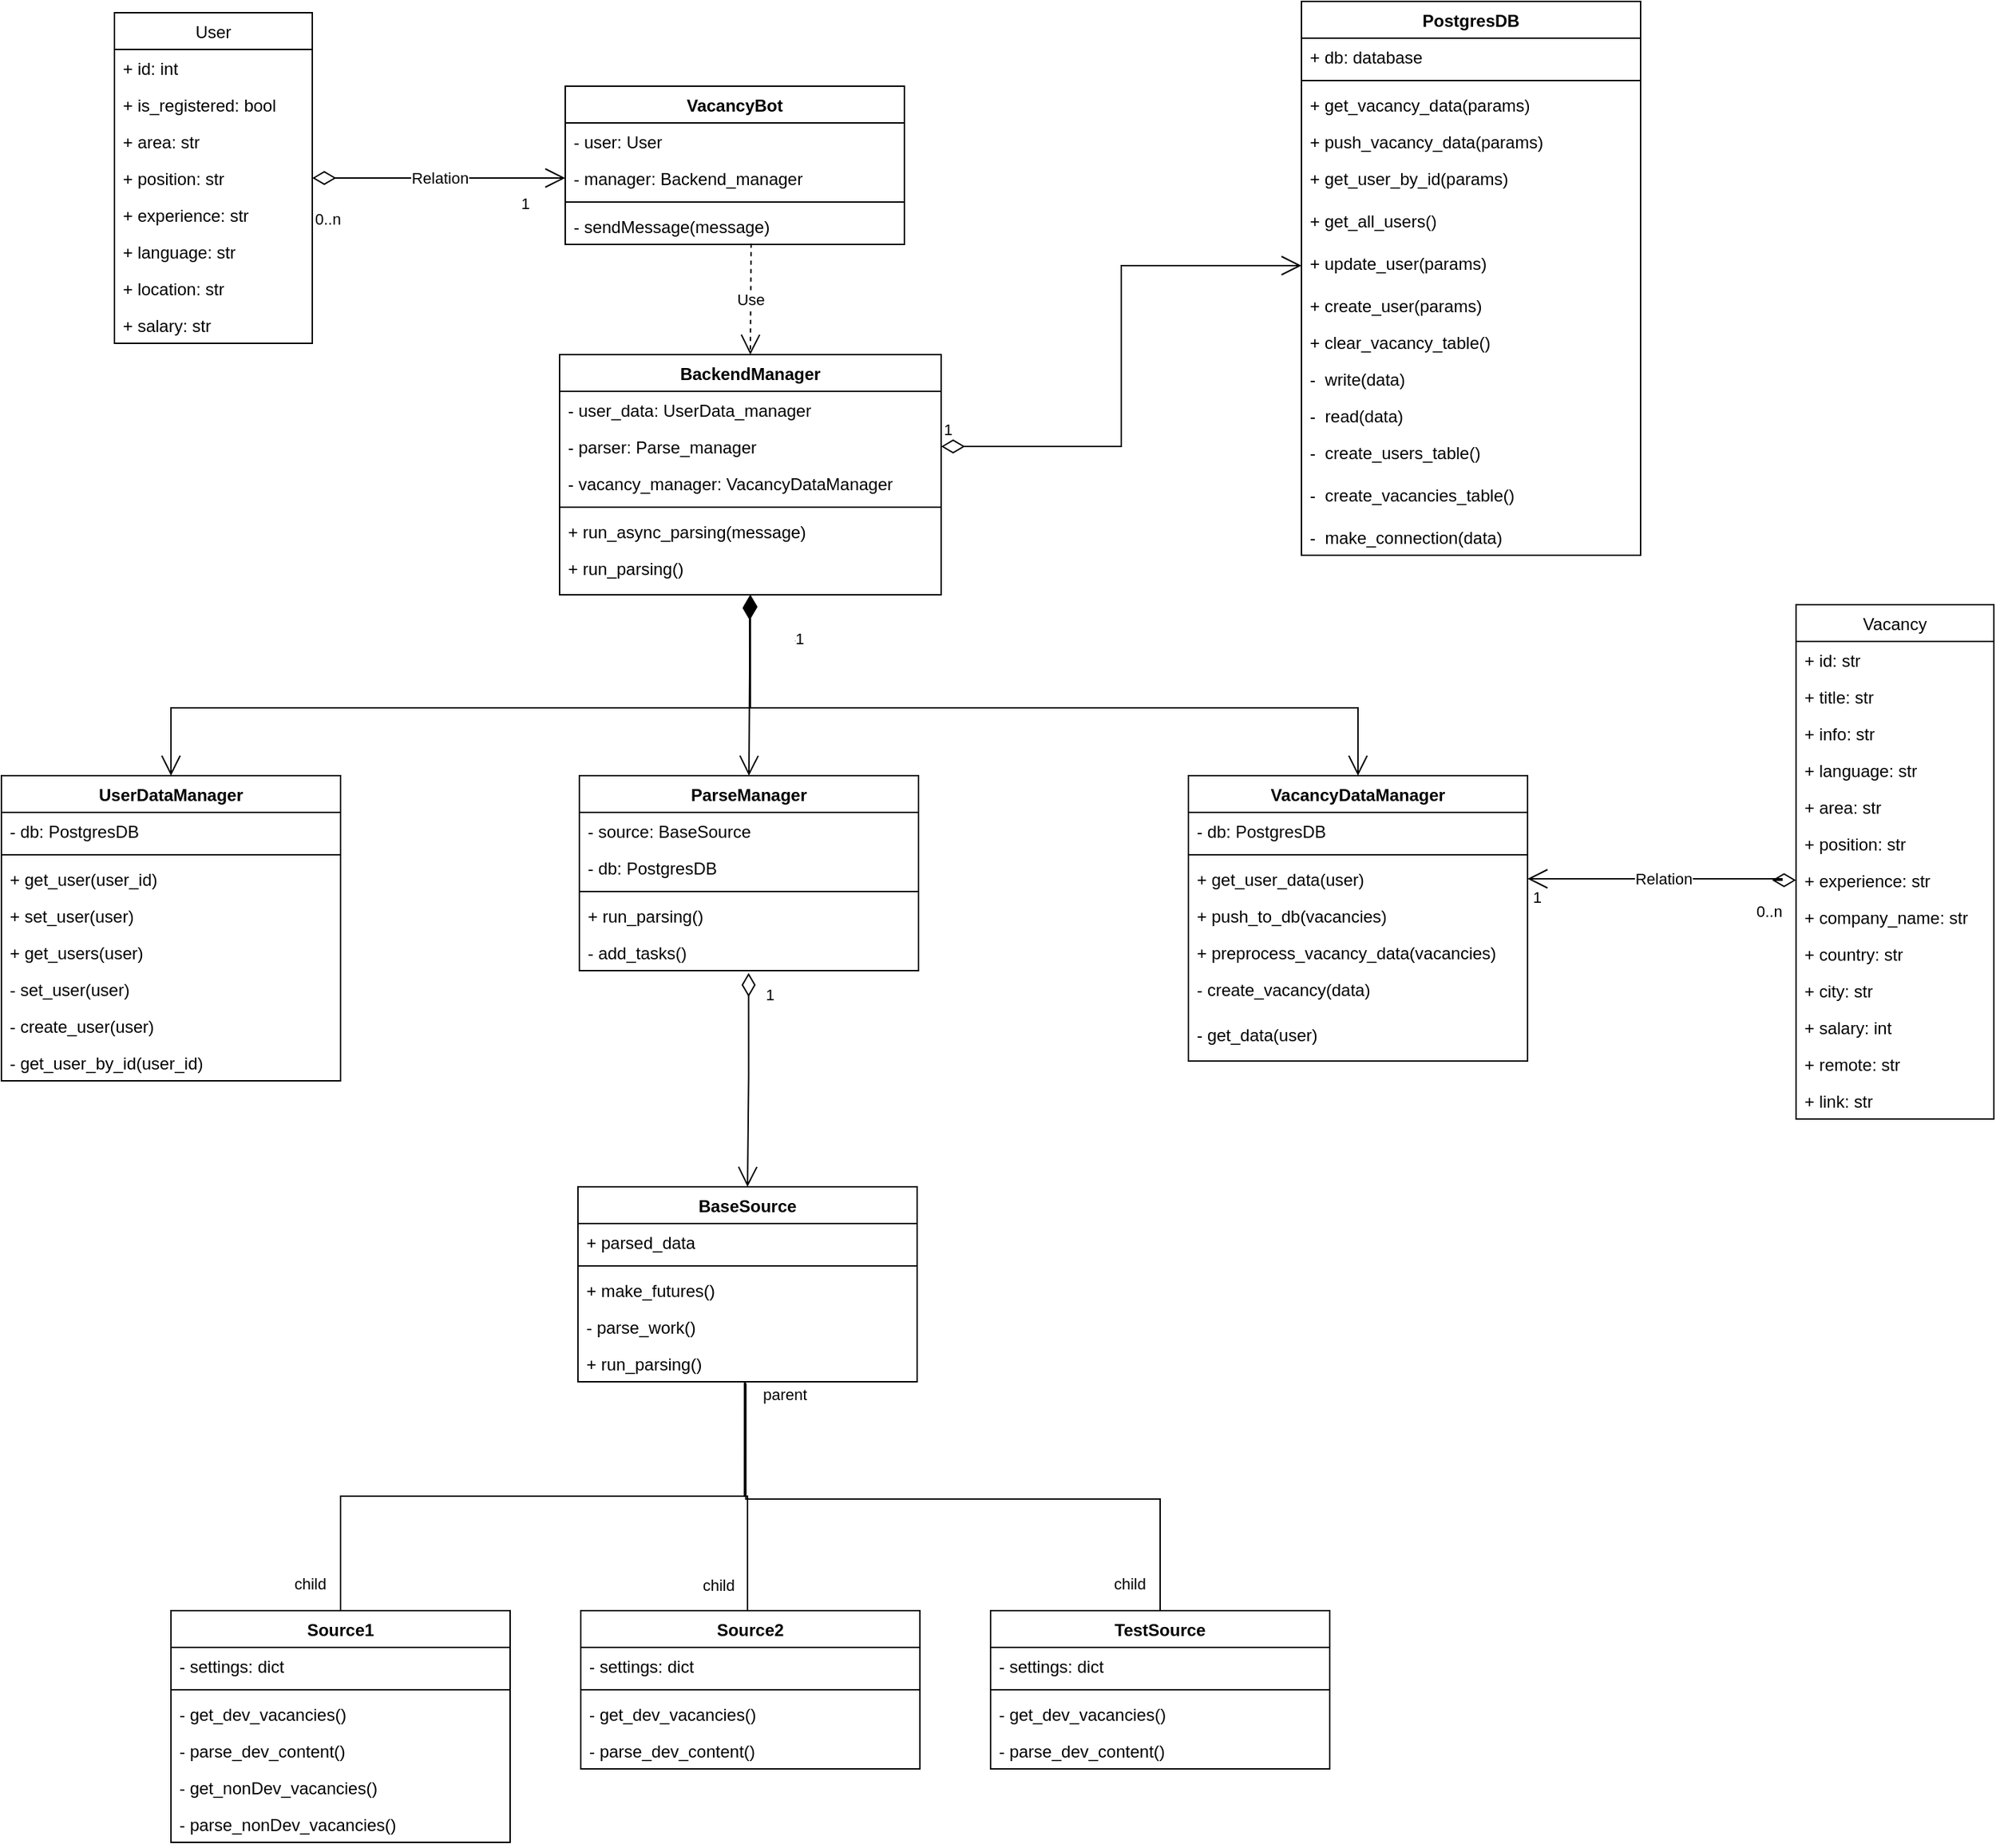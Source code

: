 <mxfile version="20.2.3" type="device"><diagram id="bPilOv5FMMAtIvEvv-Nz" name="Page-1"><mxGraphModel dx="2808" dy="3620" grid="1" gridSize="10" guides="1" tooltips="1" connect="1" arrows="1" fold="1" page="0" pageScale="1" pageWidth="850" pageHeight="1100" math="0" shadow="0"><root><mxCell id="0"/><mxCell id="1" parent="0"/><mxCell id="SyYwVAlzLbMXU-emxfK7-1" value="Vacancy" style="swimlane;fontStyle=0;childLayout=stackLayout;horizontal=1;startSize=26;fillColor=none;horizontalStack=0;resizeParent=1;resizeParentMax=0;resizeLast=0;collapsible=1;marginBottom=0;" parent="1" vertex="1"><mxGeometry x="1620" y="507" width="140" height="364" as="geometry"/></mxCell><mxCell id="kXPnuOVk_TKoSCMmnylh-29" value="+ id: str" style="text;strokeColor=none;fillColor=none;align=left;verticalAlign=top;spacingLeft=4;spacingRight=4;overflow=hidden;rotatable=0;points=[[0,0.5],[1,0.5]];portConstraint=eastwest;" vertex="1" parent="SyYwVAlzLbMXU-emxfK7-1"><mxGeometry y="26" width="140" height="26" as="geometry"/></mxCell><mxCell id="SyYwVAlzLbMXU-emxfK7-2" value="+ title: str" style="text;strokeColor=none;fillColor=none;align=left;verticalAlign=top;spacingLeft=4;spacingRight=4;overflow=hidden;rotatable=0;points=[[0,0.5],[1,0.5]];portConstraint=eastwest;" parent="SyYwVAlzLbMXU-emxfK7-1" vertex="1"><mxGeometry y="52" width="140" height="26" as="geometry"/></mxCell><mxCell id="SyYwVAlzLbMXU-emxfK7-4" value="+ info: str" style="text;strokeColor=none;fillColor=none;align=left;verticalAlign=top;spacingLeft=4;spacingRight=4;overflow=hidden;rotatable=0;points=[[0,0.5],[1,0.5]];portConstraint=eastwest;" parent="SyYwVAlzLbMXU-emxfK7-1" vertex="1"><mxGeometry y="78" width="140" height="26" as="geometry"/></mxCell><mxCell id="kXPnuOVk_TKoSCMmnylh-27" value="+ language: str" style="text;strokeColor=none;fillColor=none;align=left;verticalAlign=top;spacingLeft=4;spacingRight=4;overflow=hidden;rotatable=0;points=[[0,0.5],[1,0.5]];portConstraint=eastwest;" vertex="1" parent="SyYwVAlzLbMXU-emxfK7-1"><mxGeometry y="104" width="140" height="26" as="geometry"/></mxCell><mxCell id="kXPnuOVk_TKoSCMmnylh-28" value="+ area: str" style="text;strokeColor=none;fillColor=none;align=left;verticalAlign=top;spacingLeft=4;spacingRight=4;overflow=hidden;rotatable=0;points=[[0,0.5],[1,0.5]];portConstraint=eastwest;" vertex="1" parent="SyYwVAlzLbMXU-emxfK7-1"><mxGeometry y="130" width="140" height="26" as="geometry"/></mxCell><mxCell id="kXPnuOVk_TKoSCMmnylh-26" value="+ position: str" style="text;strokeColor=none;fillColor=none;align=left;verticalAlign=top;spacingLeft=4;spacingRight=4;overflow=hidden;rotatable=0;points=[[0,0.5],[1,0.5]];portConstraint=eastwest;" vertex="1" parent="SyYwVAlzLbMXU-emxfK7-1"><mxGeometry y="156" width="140" height="26" as="geometry"/></mxCell><mxCell id="kXPnuOVk_TKoSCMmnylh-25" value="+ experience: str" style="text;strokeColor=none;fillColor=none;align=left;verticalAlign=top;spacingLeft=4;spacingRight=4;overflow=hidden;rotatable=0;points=[[0,0.5],[1,0.5]];portConstraint=eastwest;" vertex="1" parent="SyYwVAlzLbMXU-emxfK7-1"><mxGeometry y="182" width="140" height="26" as="geometry"/></mxCell><mxCell id="kXPnuOVk_TKoSCMmnylh-32" value="+ company_name: str" style="text;strokeColor=none;fillColor=none;align=left;verticalAlign=top;spacingLeft=4;spacingRight=4;overflow=hidden;rotatable=0;points=[[0,0.5],[1,0.5]];portConstraint=eastwest;" vertex="1" parent="SyYwVAlzLbMXU-emxfK7-1"><mxGeometry y="208" width="140" height="26" as="geometry"/></mxCell><mxCell id="kXPnuOVk_TKoSCMmnylh-31" value="+ country: str" style="text;strokeColor=none;fillColor=none;align=left;verticalAlign=top;spacingLeft=4;spacingRight=4;overflow=hidden;rotatable=0;points=[[0,0.5],[1,0.5]];portConstraint=eastwest;" vertex="1" parent="SyYwVAlzLbMXU-emxfK7-1"><mxGeometry y="234" width="140" height="26" as="geometry"/></mxCell><mxCell id="kXPnuOVk_TKoSCMmnylh-30" value="+ city: str" style="text;strokeColor=none;fillColor=none;align=left;verticalAlign=top;spacingLeft=4;spacingRight=4;overflow=hidden;rotatable=0;points=[[0,0.5],[1,0.5]];portConstraint=eastwest;" vertex="1" parent="SyYwVAlzLbMXU-emxfK7-1"><mxGeometry y="260" width="140" height="26" as="geometry"/></mxCell><mxCell id="SyYwVAlzLbMXU-emxfK7-3" value="+ salary: int" style="text;strokeColor=none;fillColor=none;align=left;verticalAlign=top;spacingLeft=4;spacingRight=4;overflow=hidden;rotatable=0;points=[[0,0.5],[1,0.5]];portConstraint=eastwest;" parent="SyYwVAlzLbMXU-emxfK7-1" vertex="1"><mxGeometry y="286" width="140" height="26" as="geometry"/></mxCell><mxCell id="SyYwVAlzLbMXU-emxfK7-5" value="+ remote: str" style="text;strokeColor=none;fillColor=none;align=left;verticalAlign=top;spacingLeft=4;spacingRight=4;overflow=hidden;rotatable=0;points=[[0,0.5],[1,0.5]];portConstraint=eastwest;" parent="SyYwVAlzLbMXU-emxfK7-1" vertex="1"><mxGeometry y="312" width="140" height="26" as="geometry"/></mxCell><mxCell id="SyYwVAlzLbMXU-emxfK7-6" value="+ link: str" style="text;strokeColor=none;fillColor=none;align=left;verticalAlign=top;spacingLeft=4;spacingRight=4;overflow=hidden;rotatable=0;points=[[0,0.5],[1,0.5]];portConstraint=eastwest;" parent="SyYwVAlzLbMXU-emxfK7-1" vertex="1"><mxGeometry y="338" width="140" height="26" as="geometry"/></mxCell><mxCell id="SyYwVAlzLbMXU-emxfK7-7" value="User" style="swimlane;fontStyle=0;childLayout=stackLayout;horizontal=1;startSize=26;fillColor=none;horizontalStack=0;resizeParent=1;resizeParentMax=0;resizeLast=0;collapsible=1;marginBottom=0;" parent="1" vertex="1"><mxGeometry x="430" y="88" width="140" height="234" as="geometry"/></mxCell><mxCell id="SyYwVAlzLbMXU-emxfK7-8" value="+ id: int" style="text;strokeColor=none;fillColor=none;align=left;verticalAlign=top;spacingLeft=4;spacingRight=4;overflow=hidden;rotatable=0;points=[[0,0.5],[1,0.5]];portConstraint=eastwest;" parent="SyYwVAlzLbMXU-emxfK7-7" vertex="1"><mxGeometry y="26" width="140" height="26" as="geometry"/></mxCell><mxCell id="kXPnuOVk_TKoSCMmnylh-8" value="+ is_registered: bool" style="text;strokeColor=none;fillColor=none;align=left;verticalAlign=top;spacingLeft=4;spacingRight=4;overflow=hidden;rotatable=0;points=[[0,0.5],[1,0.5]];portConstraint=eastwest;" vertex="1" parent="SyYwVAlzLbMXU-emxfK7-7"><mxGeometry y="52" width="140" height="26" as="geometry"/></mxCell><mxCell id="SyYwVAlzLbMXU-emxfK7-12" value="+ area: str" style="text;strokeColor=none;fillColor=none;align=left;verticalAlign=top;spacingLeft=4;spacingRight=4;overflow=hidden;rotatable=0;points=[[0,0.5],[1,0.5]];portConstraint=eastwest;" parent="SyYwVAlzLbMXU-emxfK7-7" vertex="1"><mxGeometry y="78" width="140" height="26" as="geometry"/></mxCell><mxCell id="SyYwVAlzLbMXU-emxfK7-9" value="+ position: str" style="text;strokeColor=none;fillColor=none;align=left;verticalAlign=top;spacingLeft=4;spacingRight=4;overflow=hidden;rotatable=0;points=[[0,0.5],[1,0.5]];portConstraint=eastwest;" parent="SyYwVAlzLbMXU-emxfK7-7" vertex="1"><mxGeometry y="104" width="140" height="26" as="geometry"/></mxCell><mxCell id="SyYwVAlzLbMXU-emxfK7-10" value="+ experience: str" style="text;strokeColor=none;fillColor=none;align=left;verticalAlign=top;spacingLeft=4;spacingRight=4;overflow=hidden;rotatable=0;points=[[0,0.5],[1,0.5]];portConstraint=eastwest;" parent="SyYwVAlzLbMXU-emxfK7-7" vertex="1"><mxGeometry y="130" width="140" height="26" as="geometry"/></mxCell><mxCell id="kXPnuOVk_TKoSCMmnylh-10" value="+ language: str" style="text;strokeColor=none;fillColor=none;align=left;verticalAlign=top;spacingLeft=4;spacingRight=4;overflow=hidden;rotatable=0;points=[[0,0.5],[1,0.5]];portConstraint=eastwest;" vertex="1" parent="SyYwVAlzLbMXU-emxfK7-7"><mxGeometry y="156" width="140" height="26" as="geometry"/></mxCell><mxCell id="kXPnuOVk_TKoSCMmnylh-9" value="+ location: str" style="text;strokeColor=none;fillColor=none;align=left;verticalAlign=top;spacingLeft=4;spacingRight=4;overflow=hidden;rotatable=0;points=[[0,0.5],[1,0.5]];portConstraint=eastwest;" vertex="1" parent="SyYwVAlzLbMXU-emxfK7-7"><mxGeometry y="182" width="140" height="26" as="geometry"/></mxCell><mxCell id="SyYwVAlzLbMXU-emxfK7-11" value="+ salary: str" style="text;strokeColor=none;fillColor=none;align=left;verticalAlign=top;spacingLeft=4;spacingRight=4;overflow=hidden;rotatable=0;points=[[0,0.5],[1,0.5]];portConstraint=eastwest;" parent="SyYwVAlzLbMXU-emxfK7-7" vertex="1"><mxGeometry y="208" width="140" height="26" as="geometry"/></mxCell><mxCell id="SyYwVAlzLbMXU-emxfK7-14" value="VacancyBot" style="swimlane;fontStyle=1;align=center;verticalAlign=top;childLayout=stackLayout;horizontal=1;startSize=26;horizontalStack=0;resizeParent=1;resizeParentMax=0;resizeLast=0;collapsible=1;marginBottom=0;" parent="1" vertex="1"><mxGeometry x="749" y="140" width="240" height="112" as="geometry"/></mxCell><mxCell id="SyYwVAlzLbMXU-emxfK7-15" value="- user: User" style="text;strokeColor=none;fillColor=none;align=left;verticalAlign=top;spacingLeft=4;spacingRight=4;overflow=hidden;rotatable=0;points=[[0,0.5],[1,0.5]];portConstraint=eastwest;" parent="SyYwVAlzLbMXU-emxfK7-14" vertex="1"><mxGeometry y="26" width="240" height="26" as="geometry"/></mxCell><mxCell id="u1WX5PTqf68Dm8TgfRsY-1" value="- manager: Backend_manager" style="text;strokeColor=none;fillColor=none;align=left;verticalAlign=top;spacingLeft=4;spacingRight=4;overflow=hidden;rotatable=0;points=[[0,0.5],[1,0.5]];portConstraint=eastwest;" parent="SyYwVAlzLbMXU-emxfK7-14" vertex="1"><mxGeometry y="52" width="240" height="26" as="geometry"/></mxCell><mxCell id="SyYwVAlzLbMXU-emxfK7-16" value="" style="line;strokeWidth=1;fillColor=none;align=left;verticalAlign=middle;spacingTop=-1;spacingLeft=3;spacingRight=3;rotatable=0;labelPosition=right;points=[];portConstraint=eastwest;" parent="SyYwVAlzLbMXU-emxfK7-14" vertex="1"><mxGeometry y="78" width="240" height="8" as="geometry"/></mxCell><mxCell id="SyYwVAlzLbMXU-emxfK7-17" value="- sendMessage(message)" style="text;strokeColor=none;fillColor=none;align=left;verticalAlign=top;spacingLeft=4;spacingRight=4;overflow=hidden;rotatable=0;points=[[0,0.5],[1,0.5]];portConstraint=eastwest;" parent="SyYwVAlzLbMXU-emxfK7-14" vertex="1"><mxGeometry y="86" width="240" height="26" as="geometry"/></mxCell><mxCell id="SyYwVAlzLbMXU-emxfK7-18" value="BackendManager" style="swimlane;fontStyle=1;align=center;verticalAlign=top;childLayout=stackLayout;horizontal=1;startSize=26;horizontalStack=0;resizeParent=1;resizeParentMax=0;resizeLast=0;collapsible=1;marginBottom=0;" parent="1" vertex="1"><mxGeometry x="745" y="330" width="270" height="170" as="geometry"/></mxCell><mxCell id="SyYwVAlzLbMXU-emxfK7-26" value="- user_data: UserData_manager&#10;" style="text;strokeColor=none;fillColor=none;align=left;verticalAlign=top;spacingLeft=4;spacingRight=4;overflow=hidden;rotatable=0;points=[[0,0.5],[1,0.5]];portConstraint=eastwest;" parent="SyYwVAlzLbMXU-emxfK7-18" vertex="1"><mxGeometry y="26" width="270" height="26" as="geometry"/></mxCell><mxCell id="SyYwVAlzLbMXU-emxfK7-28" value="- parser: Parse_manager&#10;" style="text;strokeColor=none;fillColor=none;align=left;verticalAlign=top;spacingLeft=4;spacingRight=4;overflow=hidden;rotatable=0;points=[[0,0.5],[1,0.5]];portConstraint=eastwest;" parent="SyYwVAlzLbMXU-emxfK7-18" vertex="1"><mxGeometry y="52" width="270" height="26" as="geometry"/></mxCell><mxCell id="SyYwVAlzLbMXU-emxfK7-27" value="- vacancy_manager: VacancyDataManager&#10;" style="text;strokeColor=none;fillColor=none;align=left;verticalAlign=top;spacingLeft=4;spacingRight=4;overflow=hidden;rotatable=0;points=[[0,0.5],[1,0.5]];portConstraint=eastwest;" parent="SyYwVAlzLbMXU-emxfK7-18" vertex="1"><mxGeometry y="78" width="270" height="26" as="geometry"/></mxCell><mxCell id="SyYwVAlzLbMXU-emxfK7-20" value="" style="line;strokeWidth=1;fillColor=none;align=left;verticalAlign=middle;spacingTop=-1;spacingLeft=3;spacingRight=3;rotatable=0;labelPosition=right;points=[];portConstraint=eastwest;" parent="SyYwVAlzLbMXU-emxfK7-18" vertex="1"><mxGeometry y="104" width="270" height="8" as="geometry"/></mxCell><mxCell id="SyYwVAlzLbMXU-emxfK7-21" value="+ run_async_parsing(message)" style="text;strokeColor=none;fillColor=none;align=left;verticalAlign=top;spacingLeft=4;spacingRight=4;overflow=hidden;rotatable=0;points=[[0,0.5],[1,0.5]];portConstraint=eastwest;" parent="SyYwVAlzLbMXU-emxfK7-18" vertex="1"><mxGeometry y="112" width="270" height="26" as="geometry"/></mxCell><mxCell id="kXPnuOVk_TKoSCMmnylh-12" value="+ run_parsing()" style="text;strokeColor=none;fillColor=none;align=left;verticalAlign=top;spacingLeft=4;spacingRight=4;overflow=hidden;rotatable=0;points=[[0,0.5],[1,0.5]];portConstraint=eastwest;" vertex="1" parent="SyYwVAlzLbMXU-emxfK7-18"><mxGeometry y="138" width="270" height="32" as="geometry"/></mxCell><mxCell id="SyYwVAlzLbMXU-emxfK7-29" value="UserDataManager" style="swimlane;fontStyle=1;align=center;verticalAlign=top;childLayout=stackLayout;horizontal=1;startSize=26;horizontalStack=0;resizeParent=1;resizeParentMax=0;resizeLast=0;collapsible=1;marginBottom=0;" parent="1" vertex="1"><mxGeometry x="350" y="628" width="240" height="216" as="geometry"/></mxCell><mxCell id="SyYwVAlzLbMXU-emxfK7-30" value="- db: PostgresDB&#10;" style="text;strokeColor=none;fillColor=none;align=left;verticalAlign=top;spacingLeft=4;spacingRight=4;overflow=hidden;rotatable=0;points=[[0,0.5],[1,0.5]];portConstraint=eastwest;" parent="SyYwVAlzLbMXU-emxfK7-29" vertex="1"><mxGeometry y="26" width="240" height="26" as="geometry"/></mxCell><mxCell id="SyYwVAlzLbMXU-emxfK7-34" value="" style="line;strokeWidth=1;fillColor=none;align=left;verticalAlign=middle;spacingTop=-1;spacingLeft=3;spacingRight=3;rotatable=0;labelPosition=right;points=[];portConstraint=eastwest;" parent="SyYwVAlzLbMXU-emxfK7-29" vertex="1"><mxGeometry y="52" width="240" height="8" as="geometry"/></mxCell><mxCell id="kXPnuOVk_TKoSCMmnylh-34" value="+ get_user(user_id)" style="text;strokeColor=none;fillColor=none;align=left;verticalAlign=top;spacingLeft=4;spacingRight=4;overflow=hidden;rotatable=0;points=[[0,0.5],[1,0.5]];portConstraint=eastwest;" vertex="1" parent="SyYwVAlzLbMXU-emxfK7-29"><mxGeometry y="60" width="240" height="26" as="geometry"/></mxCell><mxCell id="kXPnuOVk_TKoSCMmnylh-35" value="+ set_user(user)" style="text;strokeColor=none;fillColor=none;align=left;verticalAlign=top;spacingLeft=4;spacingRight=4;overflow=hidden;rotatable=0;points=[[0,0.5],[1,0.5]];portConstraint=eastwest;" vertex="1" parent="SyYwVAlzLbMXU-emxfK7-29"><mxGeometry y="86" width="240" height="26" as="geometry"/></mxCell><mxCell id="SyYwVAlzLbMXU-emxfK7-35" value="+ get_users(user)" style="text;strokeColor=none;fillColor=none;align=left;verticalAlign=top;spacingLeft=4;spacingRight=4;overflow=hidden;rotatable=0;points=[[0,0.5],[1,0.5]];portConstraint=eastwest;" parent="SyYwVAlzLbMXU-emxfK7-29" vertex="1"><mxGeometry y="112" width="240" height="26" as="geometry"/></mxCell><mxCell id="kXPnuOVk_TKoSCMmnylh-36" value="- set_user(user)" style="text;strokeColor=none;fillColor=none;align=left;verticalAlign=top;spacingLeft=4;spacingRight=4;overflow=hidden;rotatable=0;points=[[0,0.5],[1,0.5]];portConstraint=eastwest;" vertex="1" parent="SyYwVAlzLbMXU-emxfK7-29"><mxGeometry y="138" width="240" height="26" as="geometry"/></mxCell><mxCell id="kXPnuOVk_TKoSCMmnylh-37" value="- create_user(user)" style="text;strokeColor=none;fillColor=none;align=left;verticalAlign=top;spacingLeft=4;spacingRight=4;overflow=hidden;rotatable=0;points=[[0,0.5],[1,0.5]];portConstraint=eastwest;" vertex="1" parent="SyYwVAlzLbMXU-emxfK7-29"><mxGeometry y="164" width="240" height="26" as="geometry"/></mxCell><mxCell id="kXPnuOVk_TKoSCMmnylh-38" value="- get_user_by_id(user_id)" style="text;strokeColor=none;fillColor=none;align=left;verticalAlign=top;spacingLeft=4;spacingRight=4;overflow=hidden;rotatable=0;points=[[0,0.5],[1,0.5]];portConstraint=eastwest;" vertex="1" parent="SyYwVAlzLbMXU-emxfK7-29"><mxGeometry y="190" width="240" height="26" as="geometry"/></mxCell><mxCell id="SyYwVAlzLbMXU-emxfK7-36" value="ParseManager" style="swimlane;fontStyle=1;align=center;verticalAlign=top;childLayout=stackLayout;horizontal=1;startSize=26;horizontalStack=0;resizeParent=1;resizeParentMax=0;resizeLast=0;collapsible=1;marginBottom=0;" parent="1" vertex="1"><mxGeometry x="759" y="628" width="240" height="138" as="geometry"/></mxCell><mxCell id="SyYwVAlzLbMXU-emxfK7-92" value="- source: BaseSource&#10;" style="text;strokeColor=none;fillColor=none;align=left;verticalAlign=top;spacingLeft=4;spacingRight=4;overflow=hidden;rotatable=0;points=[[0,0.5],[1,0.5]];portConstraint=eastwest;" parent="SyYwVAlzLbMXU-emxfK7-36" vertex="1"><mxGeometry y="26" width="240" height="26" as="geometry"/></mxCell><mxCell id="v8Jqn7bimNuukVNYKpdK-43" value="- db: PostgresDB&#10;" style="text;strokeColor=none;fillColor=none;align=left;verticalAlign=top;spacingLeft=4;spacingRight=4;overflow=hidden;rotatable=0;points=[[0,0.5],[1,0.5]];portConstraint=eastwest;" parent="SyYwVAlzLbMXU-emxfK7-36" vertex="1"><mxGeometry y="52" width="240" height="26" as="geometry"/></mxCell><mxCell id="SyYwVAlzLbMXU-emxfK7-41" value="" style="line;strokeWidth=1;fillColor=none;align=left;verticalAlign=middle;spacingTop=-1;spacingLeft=3;spacingRight=3;rotatable=0;labelPosition=right;points=[];portConstraint=eastwest;" parent="SyYwVAlzLbMXU-emxfK7-36" vertex="1"><mxGeometry y="78" width="240" height="8" as="geometry"/></mxCell><mxCell id="SyYwVAlzLbMXU-emxfK7-91" value="+ run_parsing()" style="text;strokeColor=none;fillColor=none;align=left;verticalAlign=top;spacingLeft=4;spacingRight=4;overflow=hidden;rotatable=0;points=[[0,0.5],[1,0.5]];portConstraint=eastwest;" parent="SyYwVAlzLbMXU-emxfK7-36" vertex="1"><mxGeometry y="86" width="240" height="26" as="geometry"/></mxCell><mxCell id="v8Jqn7bimNuukVNYKpdK-23" value="- add_tasks()" style="text;strokeColor=none;fillColor=none;align=left;verticalAlign=top;spacingLeft=4;spacingRight=4;overflow=hidden;rotatable=0;points=[[0,0.5],[1,0.5]];portConstraint=eastwest;" parent="SyYwVAlzLbMXU-emxfK7-36" vertex="1"><mxGeometry y="112" width="240" height="26" as="geometry"/></mxCell><mxCell id="SyYwVAlzLbMXU-emxfK7-50" value="VacancyDataManager" style="swimlane;fontStyle=1;align=center;verticalAlign=top;childLayout=stackLayout;horizontal=1;startSize=26;horizontalStack=0;resizeParent=1;resizeParentMax=0;resizeLast=0;collapsible=1;marginBottom=0;" parent="1" vertex="1"><mxGeometry x="1190" y="628" width="240" height="202" as="geometry"/></mxCell><mxCell id="SyYwVAlzLbMXU-emxfK7-84" value="- db: PostgresDB&#10;" style="text;strokeColor=none;fillColor=none;align=left;verticalAlign=top;spacingLeft=4;spacingRight=4;overflow=hidden;rotatable=0;points=[[0,0.5],[1,0.5]];portConstraint=eastwest;" parent="SyYwVAlzLbMXU-emxfK7-50" vertex="1"><mxGeometry y="26" width="240" height="26" as="geometry"/></mxCell><mxCell id="SyYwVAlzLbMXU-emxfK7-55" value="" style="line;strokeWidth=1;fillColor=none;align=left;verticalAlign=middle;spacingTop=-1;spacingLeft=3;spacingRight=3;rotatable=0;labelPosition=right;points=[];portConstraint=eastwest;" parent="SyYwVAlzLbMXU-emxfK7-50" vertex="1"><mxGeometry y="52" width="240" height="8" as="geometry"/></mxCell><mxCell id="SyYwVAlzLbMXU-emxfK7-56" value="+ get_user_data(user)" style="text;strokeColor=none;fillColor=none;align=left;verticalAlign=top;spacingLeft=4;spacingRight=4;overflow=hidden;rotatable=0;points=[[0,0.5],[1,0.5]];portConstraint=eastwest;" parent="SyYwVAlzLbMXU-emxfK7-50" vertex="1"><mxGeometry y="60" width="240" height="26" as="geometry"/></mxCell><mxCell id="kXPnuOVk_TKoSCMmnylh-22" value="+ push_to_db(vacancies)" style="text;strokeColor=none;fillColor=none;align=left;verticalAlign=top;spacingLeft=4;spacingRight=4;overflow=hidden;rotatable=0;points=[[0,0.5],[1,0.5]];portConstraint=eastwest;" vertex="1" parent="SyYwVAlzLbMXU-emxfK7-50"><mxGeometry y="86" width="240" height="26" as="geometry"/></mxCell><mxCell id="SyYwVAlzLbMXU-emxfK7-85" value="+ preprocess_vacancy_data(vacancies)" style="text;strokeColor=none;fillColor=none;align=left;verticalAlign=top;spacingLeft=4;spacingRight=4;overflow=hidden;rotatable=0;points=[[0,0.5],[1,0.5]];portConstraint=eastwest;" parent="SyYwVAlzLbMXU-emxfK7-50" vertex="1"><mxGeometry y="112" width="240" height="26" as="geometry"/></mxCell><mxCell id="kXPnuOVk_TKoSCMmnylh-24" value="- create_vacancy(data)" style="text;strokeColor=none;fillColor=none;align=left;verticalAlign=top;spacingLeft=4;spacingRight=4;overflow=hidden;rotatable=0;points=[[0,0.5],[1,0.5]];portConstraint=eastwest;" vertex="1" parent="SyYwVAlzLbMXU-emxfK7-50"><mxGeometry y="138" width="240" height="32" as="geometry"/></mxCell><mxCell id="kXPnuOVk_TKoSCMmnylh-23" value="- get_data(user)" style="text;strokeColor=none;fillColor=none;align=left;verticalAlign=top;spacingLeft=4;spacingRight=4;overflow=hidden;rotatable=0;points=[[0,0.5],[1,0.5]];portConstraint=eastwest;" vertex="1" parent="SyYwVAlzLbMXU-emxfK7-50"><mxGeometry y="170" width="240" height="32" as="geometry"/></mxCell><mxCell id="SyYwVAlzLbMXU-emxfK7-66" value="PostgresDB" style="swimlane;fontStyle=1;align=center;verticalAlign=top;childLayout=stackLayout;horizontal=1;startSize=26;horizontalStack=0;resizeParent=1;resizeParentMax=0;resizeLast=0;collapsible=1;marginBottom=0;" parent="1" vertex="1"><mxGeometry x="1270" y="80" width="240" height="392" as="geometry"/></mxCell><mxCell id="SyYwVAlzLbMXU-emxfK7-67" value="+ db: database&#10;" style="text;strokeColor=none;fillColor=none;align=left;verticalAlign=top;spacingLeft=4;spacingRight=4;overflow=hidden;rotatable=0;points=[[0,0.5],[1,0.5]];portConstraint=eastwest;" parent="SyYwVAlzLbMXU-emxfK7-66" vertex="1"><mxGeometry y="26" width="240" height="26" as="geometry"/></mxCell><mxCell id="SyYwVAlzLbMXU-emxfK7-68" value="" style="line;strokeWidth=1;fillColor=none;align=left;verticalAlign=middle;spacingTop=-1;spacingLeft=3;spacingRight=3;rotatable=0;labelPosition=right;points=[];portConstraint=eastwest;" parent="SyYwVAlzLbMXU-emxfK7-66" vertex="1"><mxGeometry y="52" width="240" height="8" as="geometry"/></mxCell><mxCell id="kXPnuOVk_TKoSCMmnylh-16" value="+ get_vacancy_data(params)&#10;" style="text;strokeColor=none;fillColor=none;align=left;verticalAlign=top;spacingLeft=4;spacingRight=4;overflow=hidden;rotatable=0;points=[[0,0.5],[1,0.5]];portConstraint=eastwest;" vertex="1" parent="SyYwVAlzLbMXU-emxfK7-66"><mxGeometry y="60" width="240" height="26" as="geometry"/></mxCell><mxCell id="kXPnuOVk_TKoSCMmnylh-15" value="+ push_vacancy_data(params)&#10;" style="text;strokeColor=none;fillColor=none;align=left;verticalAlign=top;spacingLeft=4;spacingRight=4;overflow=hidden;rotatable=0;points=[[0,0.5],[1,0.5]];portConstraint=eastwest;" vertex="1" parent="SyYwVAlzLbMXU-emxfK7-66"><mxGeometry y="86" width="240" height="26" as="geometry"/></mxCell><mxCell id="kXPnuOVk_TKoSCMmnylh-21" value="+ get_user_by_id(params)&#10;" style="text;strokeColor=none;fillColor=none;align=left;verticalAlign=top;spacingLeft=4;spacingRight=4;overflow=hidden;rotatable=0;points=[[0,0.5],[1,0.5]];portConstraint=eastwest;" vertex="1" parent="SyYwVAlzLbMXU-emxfK7-66"><mxGeometry y="112" width="240" height="30" as="geometry"/></mxCell><mxCell id="kXPnuOVk_TKoSCMmnylh-20" value="+ get_all_users()&#10;" style="text;strokeColor=none;fillColor=none;align=left;verticalAlign=top;spacingLeft=4;spacingRight=4;overflow=hidden;rotatable=0;points=[[0,0.5],[1,0.5]];portConstraint=eastwest;" vertex="1" parent="SyYwVAlzLbMXU-emxfK7-66"><mxGeometry y="142" width="240" height="30" as="geometry"/></mxCell><mxCell id="kXPnuOVk_TKoSCMmnylh-19" value="+ update_user(params)&#10;" style="text;strokeColor=none;fillColor=none;align=left;verticalAlign=top;spacingLeft=4;spacingRight=4;overflow=hidden;rotatable=0;points=[[0,0.5],[1,0.5]];portConstraint=eastwest;" vertex="1" parent="SyYwVAlzLbMXU-emxfK7-66"><mxGeometry y="172" width="240" height="30" as="geometry"/></mxCell><mxCell id="kXPnuOVk_TKoSCMmnylh-18" value="+ create_user(params)&#10;" style="text;strokeColor=none;fillColor=none;align=left;verticalAlign=top;spacingLeft=4;spacingRight=4;overflow=hidden;rotatable=0;points=[[0,0.5],[1,0.5]];portConstraint=eastwest;" vertex="1" parent="SyYwVAlzLbMXU-emxfK7-66"><mxGeometry y="202" width="240" height="26" as="geometry"/></mxCell><mxCell id="kXPnuOVk_TKoSCMmnylh-17" value="+ clear_vacancy_table()&#10;" style="text;strokeColor=none;fillColor=none;align=left;verticalAlign=top;spacingLeft=4;spacingRight=4;overflow=hidden;rotatable=0;points=[[0,0.5],[1,0.5]];portConstraint=eastwest;" vertex="1" parent="SyYwVAlzLbMXU-emxfK7-66"><mxGeometry y="228" width="240" height="26" as="geometry"/></mxCell><mxCell id="SyYwVAlzLbMXU-emxfK7-69" value="-  write(data)&#10;" style="text;strokeColor=none;fillColor=none;align=left;verticalAlign=top;spacingLeft=4;spacingRight=4;overflow=hidden;rotatable=0;points=[[0,0.5],[1,0.5]];portConstraint=eastwest;" parent="SyYwVAlzLbMXU-emxfK7-66" vertex="1"><mxGeometry y="254" width="240" height="26" as="geometry"/></mxCell><mxCell id="SyYwVAlzLbMXU-emxfK7-70" value="-  read(data)&#10;" style="text;strokeColor=none;fillColor=none;align=left;verticalAlign=top;spacingLeft=4;spacingRight=4;overflow=hidden;rotatable=0;points=[[0,0.5],[1,0.5]];portConstraint=eastwest;" parent="SyYwVAlzLbMXU-emxfK7-66" vertex="1"><mxGeometry y="280" width="240" height="26" as="geometry"/></mxCell><mxCell id="kXPnuOVk_TKoSCMmnylh-13" value="-  create_users_table()&#10;" style="text;strokeColor=none;fillColor=none;align=left;verticalAlign=top;spacingLeft=4;spacingRight=4;overflow=hidden;rotatable=0;points=[[0,0.5],[1,0.5]];portConstraint=eastwest;" vertex="1" parent="SyYwVAlzLbMXU-emxfK7-66"><mxGeometry y="306" width="240" height="30" as="geometry"/></mxCell><mxCell id="kXPnuOVk_TKoSCMmnylh-14" value="-  create_vacancies_table()&#10;" style="text;strokeColor=none;fillColor=none;align=left;verticalAlign=top;spacingLeft=4;spacingRight=4;overflow=hidden;rotatable=0;points=[[0,0.5],[1,0.5]];portConstraint=eastwest;" vertex="1" parent="SyYwVAlzLbMXU-emxfK7-66"><mxGeometry y="336" width="240" height="30" as="geometry"/></mxCell><mxCell id="SyYwVAlzLbMXU-emxfK7-71" value="-  make_connection(data)&#10;" style="text;strokeColor=none;fillColor=none;align=left;verticalAlign=top;spacingLeft=4;spacingRight=4;overflow=hidden;rotatable=0;points=[[0,0.5],[1,0.5]];portConstraint=eastwest;" parent="SyYwVAlzLbMXU-emxfK7-66" vertex="1"><mxGeometry y="366" width="240" height="26" as="geometry"/></mxCell><mxCell id="SyYwVAlzLbMXU-emxfK7-102" value="1" style="endArrow=open;html=1;endSize=12;startArrow=diamondThin;startSize=14;startFill=1;edgeStyle=orthogonalEdgeStyle;align=left;verticalAlign=bottom;rounded=0;entryX=0.5;entryY=0;entryDx=0;entryDy=0;" parent="1" target="SyYwVAlzLbMXU-emxfK7-29" edge="1"><mxGeometry x="-0.854" y="30" relative="1" as="geometry"><mxPoint x="880" y="500" as="sourcePoint"/><mxPoint x="490" y="628" as="targetPoint"/><Array as="points"><mxPoint x="880" y="580"/><mxPoint x="470" y="580"/></Array><mxPoint as="offset"/></mxGeometry></mxCell><mxCell id="SyYwVAlzLbMXU-emxfK7-105" value="Relation" style="endArrow=open;html=1;endSize=12;startArrow=diamondThin;startSize=14;startFill=0;edgeStyle=orthogonalEdgeStyle;rounded=0;entryX=0;entryY=0.5;entryDx=0;entryDy=0;exitX=1;exitY=0.5;exitDx=0;exitDy=0;" parent="1" source="SyYwVAlzLbMXU-emxfK7-9" target="u1WX5PTqf68Dm8TgfRsY-1" edge="1"><mxGeometry relative="1" as="geometry"><mxPoint x="620" y="210" as="sourcePoint"/><mxPoint x="670" y="30" as="targetPoint"/><Array as="points"><mxPoint x="590" y="205"/></Array></mxGeometry></mxCell><mxCell id="SyYwVAlzLbMXU-emxfK7-106" value="0..n" style="edgeLabel;resizable=0;html=1;align=left;verticalAlign=top;" parent="SyYwVAlzLbMXU-emxfK7-105" connectable="0" vertex="1"><mxGeometry x="-1" relative="1" as="geometry"><mxPoint y="16" as="offset"/></mxGeometry></mxCell><mxCell id="SyYwVAlzLbMXU-emxfK7-107" value="1" style="edgeLabel;resizable=0;html=1;align=right;verticalAlign=top;" parent="SyYwVAlzLbMXU-emxfK7-105" connectable="0" vertex="1"><mxGeometry x="1" relative="1" as="geometry"><mxPoint x="-25" y="5" as="offset"/></mxGeometry></mxCell><mxCell id="SyYwVAlzLbMXU-emxfK7-109" value="Relation" style="endArrow=open;html=1;endSize=12;startArrow=diamondThin;startSize=14;startFill=0;edgeStyle=orthogonalEdgeStyle;rounded=0;entryX=1;entryY=0.5;entryDx=0;entryDy=0;exitX=0;exitY=0.5;exitDx=0;exitDy=0;" parent="1" source="kXPnuOVk_TKoSCMmnylh-25" target="SyYwVAlzLbMXU-emxfK7-56" edge="1"><mxGeometry relative="1" as="geometry"><mxPoint x="1650" y="650" as="sourcePoint"/><mxPoint x="1420" y="730" as="targetPoint"/><Array as="points"><mxPoint x="1610" y="701"/></Array></mxGeometry></mxCell><mxCell id="SyYwVAlzLbMXU-emxfK7-110" value="0..n" style="edgeLabel;resizable=0;html=1;align=left;verticalAlign=top;" parent="SyYwVAlzLbMXU-emxfK7-109" connectable="0" vertex="1"><mxGeometry x="-1" relative="1" as="geometry"><mxPoint x="-30" y="9" as="offset"/></mxGeometry></mxCell><mxCell id="SyYwVAlzLbMXU-emxfK7-111" value="1" style="edgeLabel;resizable=0;html=1;align=right;verticalAlign=top;" parent="SyYwVAlzLbMXU-emxfK7-109" connectable="0" vertex="1"><mxGeometry x="1" relative="1" as="geometry"><mxPoint x="10" as="offset"/></mxGeometry></mxCell><mxCell id="2" value="Source1" style="swimlane;fontStyle=1;align=center;verticalAlign=top;childLayout=stackLayout;horizontal=1;startSize=26;horizontalStack=0;resizeParent=1;resizeParentMax=0;resizeLast=0;collapsible=1;marginBottom=0;" parent="1" vertex="1"><mxGeometry x="470" y="1219" width="240" height="164" as="geometry"/></mxCell><mxCell id="3" value="- settings: dict&#10;" style="text;strokeColor=none;fillColor=none;align=left;verticalAlign=top;spacingLeft=4;spacingRight=4;overflow=hidden;rotatable=0;points=[[0,0.5],[1,0.5]];portConstraint=eastwest;" parent="2" vertex="1"><mxGeometry y="26" width="240" height="26" as="geometry"/></mxCell><mxCell id="4" value="" style="line;strokeWidth=1;fillColor=none;align=left;verticalAlign=middle;spacingTop=-1;spacingLeft=3;spacingRight=3;rotatable=0;labelPosition=right;points=[];portConstraint=eastwest;" parent="2" vertex="1"><mxGeometry y="52" width="240" height="8" as="geometry"/></mxCell><mxCell id="6" value="- get_dev_vacancies()" style="text;strokeColor=none;fillColor=none;align=left;verticalAlign=top;spacingLeft=4;spacingRight=4;overflow=hidden;rotatable=0;points=[[0,0.5],[1,0.5]];portConstraint=eastwest;" parent="2" vertex="1"><mxGeometry y="60" width="240" height="26" as="geometry"/></mxCell><mxCell id="7" value="- parse_dev_content()" style="text;strokeColor=none;fillColor=none;align=left;verticalAlign=top;spacingLeft=4;spacingRight=4;overflow=hidden;rotatable=0;points=[[0,0.5],[1,0.5]];portConstraint=eastwest;" parent="2" vertex="1"><mxGeometry y="86" width="240" height="26" as="geometry"/></mxCell><mxCell id="8" value="- get_nonDev_vacancies()" style="text;strokeColor=none;fillColor=none;align=left;verticalAlign=top;spacingLeft=4;spacingRight=4;overflow=hidden;rotatable=0;points=[[0,0.5],[1,0.5]];portConstraint=eastwest;" parent="2" vertex="1"><mxGeometry y="112" width="240" height="26" as="geometry"/></mxCell><mxCell id="kXPnuOVk_TKoSCMmnylh-40" value="- parse_nonDev_vacancies()" style="text;strokeColor=none;fillColor=none;align=left;verticalAlign=top;spacingLeft=4;spacingRight=4;overflow=hidden;rotatable=0;points=[[0,0.5],[1,0.5]];portConstraint=eastwest;" vertex="1" parent="2"><mxGeometry y="138" width="240" height="26" as="geometry"/></mxCell><mxCell id="v8Jqn7bimNuukVNYKpdK-12" value="Source2" style="swimlane;fontStyle=1;align=center;verticalAlign=top;childLayout=stackLayout;horizontal=1;startSize=26;horizontalStack=0;resizeParent=1;resizeParentMax=0;resizeLast=0;collapsible=1;marginBottom=0;" parent="1" vertex="1"><mxGeometry x="760" y="1219" width="240" height="112" as="geometry"/></mxCell><mxCell id="v8Jqn7bimNuukVNYKpdK-13" value="- settings: dict&#10;" style="text;strokeColor=none;fillColor=none;align=left;verticalAlign=top;spacingLeft=4;spacingRight=4;overflow=hidden;rotatable=0;points=[[0,0.5],[1,0.5]];portConstraint=eastwest;" parent="v8Jqn7bimNuukVNYKpdK-12" vertex="1"><mxGeometry y="26" width="240" height="26" as="geometry"/></mxCell><mxCell id="v8Jqn7bimNuukVNYKpdK-14" value="" style="line;strokeWidth=1;fillColor=none;align=left;verticalAlign=middle;spacingTop=-1;spacingLeft=3;spacingRight=3;rotatable=0;labelPosition=right;points=[];portConstraint=eastwest;" parent="v8Jqn7bimNuukVNYKpdK-12" vertex="1"><mxGeometry y="52" width="240" height="8" as="geometry"/></mxCell><mxCell id="kXPnuOVk_TKoSCMmnylh-41" value="- get_dev_vacancies()" style="text;strokeColor=none;fillColor=none;align=left;verticalAlign=top;spacingLeft=4;spacingRight=4;overflow=hidden;rotatable=0;points=[[0,0.5],[1,0.5]];portConstraint=eastwest;" vertex="1" parent="v8Jqn7bimNuukVNYKpdK-12"><mxGeometry y="60" width="240" height="26" as="geometry"/></mxCell><mxCell id="kXPnuOVk_TKoSCMmnylh-42" value="- parse_dev_content()" style="text;strokeColor=none;fillColor=none;align=left;verticalAlign=top;spacingLeft=4;spacingRight=4;overflow=hidden;rotatable=0;points=[[0,0.5],[1,0.5]];portConstraint=eastwest;" vertex="1" parent="v8Jqn7bimNuukVNYKpdK-12"><mxGeometry y="86" width="240" height="26" as="geometry"/></mxCell><mxCell id="v8Jqn7bimNuukVNYKpdK-18" value="BaseSource" style="swimlane;fontStyle=1;align=center;verticalAlign=top;childLayout=stackLayout;horizontal=1;startSize=26;horizontalStack=0;resizeParent=1;resizeParentMax=0;resizeLast=0;collapsible=1;marginBottom=0;" parent="1" vertex="1"><mxGeometry x="758" y="919" width="240" height="138" as="geometry"/></mxCell><mxCell id="SyYwVAlzLbMXU-emxfK7-42" value="+ parsed_data" style="text;strokeColor=none;fillColor=none;align=left;verticalAlign=top;spacingLeft=4;spacingRight=4;overflow=hidden;rotatable=0;points=[[0,0.5],[1,0.5]];portConstraint=eastwest;" parent="v8Jqn7bimNuukVNYKpdK-18" vertex="1"><mxGeometry y="26" width="240" height="26" as="geometry"/></mxCell><mxCell id="v8Jqn7bimNuukVNYKpdK-20" value="" style="line;strokeWidth=1;fillColor=none;align=left;verticalAlign=middle;spacingTop=-1;spacingLeft=3;spacingRight=3;rotatable=0;labelPosition=right;points=[];portConstraint=eastwest;" parent="v8Jqn7bimNuukVNYKpdK-18" vertex="1"><mxGeometry y="52" width="240" height="8" as="geometry"/></mxCell><mxCell id="SyYwVAlzLbMXU-emxfK7-83" value="+ make_futures()" style="text;strokeColor=none;fillColor=none;align=left;verticalAlign=top;spacingLeft=4;spacingRight=4;overflow=hidden;rotatable=0;points=[[0,0.5],[1,0.5]];portConstraint=eastwest;" parent="v8Jqn7bimNuukVNYKpdK-18" vertex="1"><mxGeometry y="60" width="240" height="26" as="geometry"/></mxCell><mxCell id="SyYwVAlzLbMXU-emxfK7-82" value="- parse_work()" style="text;strokeColor=none;fillColor=none;align=left;verticalAlign=top;spacingLeft=4;spacingRight=4;overflow=hidden;rotatable=0;points=[[0,0.5],[1,0.5]];portConstraint=eastwest;" parent="v8Jqn7bimNuukVNYKpdK-18" vertex="1"><mxGeometry y="86" width="240" height="26" as="geometry"/></mxCell><mxCell id="v8Jqn7bimNuukVNYKpdK-21" value="+ run_parsing()" style="text;strokeColor=none;fillColor=none;align=left;verticalAlign=top;spacingLeft=4;spacingRight=4;overflow=hidden;rotatable=0;points=[[0,0.5],[1,0.5]];portConstraint=eastwest;" parent="v8Jqn7bimNuukVNYKpdK-18" vertex="1"><mxGeometry y="112" width="240" height="26" as="geometry"/></mxCell><mxCell id="v8Jqn7bimNuukVNYKpdK-24" value="TestSource" style="swimlane;fontStyle=1;align=center;verticalAlign=top;childLayout=stackLayout;horizontal=1;startSize=26;horizontalStack=0;resizeParent=1;resizeParentMax=0;resizeLast=0;collapsible=1;marginBottom=0;" parent="1" vertex="1"><mxGeometry x="1050" y="1219" width="240" height="112" as="geometry"/></mxCell><mxCell id="v8Jqn7bimNuukVNYKpdK-25" value="- settings: dict&#10;" style="text;strokeColor=none;fillColor=none;align=left;verticalAlign=top;spacingLeft=4;spacingRight=4;overflow=hidden;rotatable=0;points=[[0,0.5],[1,0.5]];portConstraint=eastwest;" parent="v8Jqn7bimNuukVNYKpdK-24" vertex="1"><mxGeometry y="26" width="240" height="26" as="geometry"/></mxCell><mxCell id="v8Jqn7bimNuukVNYKpdK-26" value="" style="line;strokeWidth=1;fillColor=none;align=left;verticalAlign=middle;spacingTop=-1;spacingLeft=3;spacingRight=3;rotatable=0;labelPosition=right;points=[];portConstraint=eastwest;" parent="v8Jqn7bimNuukVNYKpdK-24" vertex="1"><mxGeometry y="52" width="240" height="8" as="geometry"/></mxCell><mxCell id="kXPnuOVk_TKoSCMmnylh-43" value="- get_dev_vacancies()" style="text;strokeColor=none;fillColor=none;align=left;verticalAlign=top;spacingLeft=4;spacingRight=4;overflow=hidden;rotatable=0;points=[[0,0.5],[1,0.5]];portConstraint=eastwest;" vertex="1" parent="v8Jqn7bimNuukVNYKpdK-24"><mxGeometry y="60" width="240" height="26" as="geometry"/></mxCell><mxCell id="kXPnuOVk_TKoSCMmnylh-44" value="- parse_dev_content()" style="text;strokeColor=none;fillColor=none;align=left;verticalAlign=top;spacingLeft=4;spacingRight=4;overflow=hidden;rotatable=0;points=[[0,0.5],[1,0.5]];portConstraint=eastwest;" vertex="1" parent="v8Jqn7bimNuukVNYKpdK-24"><mxGeometry y="86" width="240" height="26" as="geometry"/></mxCell><mxCell id="v8Jqn7bimNuukVNYKpdK-31" value="" style="endArrow=none;html=1;edgeStyle=orthogonalEdgeStyle;rounded=0;entryX=0.5;entryY=0;entryDx=0;entryDy=0;exitX=0.493;exitY=1.005;exitDx=0;exitDy=0;exitPerimeter=0;" parent="1" source="v8Jqn7bimNuukVNYKpdK-21" target="2" edge="1"><mxGeometry relative="1" as="geometry"><mxPoint x="880" y="1070" as="sourcePoint"/><mxPoint x="1010" y="1049" as="targetPoint"/></mxGeometry></mxCell><mxCell id="v8Jqn7bimNuukVNYKpdK-32" value="parent" style="edgeLabel;resizable=0;html=1;align=left;verticalAlign=bottom;" parent="v8Jqn7bimNuukVNYKpdK-31" connectable="0" vertex="1"><mxGeometry x="-1" relative="1" as="geometry"><mxPoint x="11" y="17" as="offset"/></mxGeometry></mxCell><mxCell id="v8Jqn7bimNuukVNYKpdK-33" value="child" style="edgeLabel;resizable=0;html=1;align=right;verticalAlign=bottom;" parent="v8Jqn7bimNuukVNYKpdK-31" connectable="0" vertex="1"><mxGeometry x="1" relative="1" as="geometry"><mxPoint x="-10" y="-10" as="offset"/></mxGeometry></mxCell><mxCell id="v8Jqn7bimNuukVNYKpdK-34" value="" style="endArrow=none;html=1;edgeStyle=orthogonalEdgeStyle;rounded=0;entryX=0.5;entryY=0;entryDx=0;entryDy=0;exitX=0.491;exitY=1.023;exitDx=0;exitDy=0;exitPerimeter=0;" parent="1" source="v8Jqn7bimNuukVNYKpdK-21" target="v8Jqn7bimNuukVNYKpdK-12" edge="1"><mxGeometry relative="1" as="geometry"><mxPoint x="870" y="1079" as="sourcePoint"/><mxPoint x="1010" y="1049" as="targetPoint"/><Array as="points"><mxPoint x="876" y="1138"/><mxPoint x="878" y="1138"/><mxPoint x="878" y="1219"/></Array></mxGeometry></mxCell><mxCell id="v8Jqn7bimNuukVNYKpdK-36" value="child" style="edgeLabel;resizable=0;html=1;align=right;verticalAlign=bottom;" parent="v8Jqn7bimNuukVNYKpdK-34" connectable="0" vertex="1"><mxGeometry x="1" relative="1" as="geometry"><mxPoint x="-10" y="-10" as="offset"/></mxGeometry></mxCell><mxCell id="v8Jqn7bimNuukVNYKpdK-38" value="" style="endArrow=none;html=1;edgeStyle=orthogonalEdgeStyle;rounded=0;entryX=0.5;entryY=0;entryDx=0;entryDy=0;exitX=0.495;exitY=1.041;exitDx=0;exitDy=0;exitPerimeter=0;" parent="1" source="v8Jqn7bimNuukVNYKpdK-21" target="v8Jqn7bimNuukVNYKpdK-24" edge="1"><mxGeometry relative="1" as="geometry"><mxPoint x="900" y="1079" as="sourcePoint"/><mxPoint x="1000" y="1109" as="targetPoint"/><Array as="points"><mxPoint x="877" y="1140"/><mxPoint x="1170" y="1140"/></Array></mxGeometry></mxCell><mxCell id="v8Jqn7bimNuukVNYKpdK-40" value="child" style="edgeLabel;resizable=0;html=1;align=right;verticalAlign=bottom;" parent="v8Jqn7bimNuukVNYKpdK-38" connectable="0" vertex="1"><mxGeometry x="1" relative="1" as="geometry"><mxPoint x="-10" y="-10" as="offset"/></mxGeometry></mxCell><mxCell id="v8Jqn7bimNuukVNYKpdK-41" value="1" style="endArrow=open;html=1;endSize=12;startArrow=diamondThin;startSize=14;startFill=0;edgeStyle=orthogonalEdgeStyle;align=left;verticalAlign=bottom;rounded=0;exitX=1;exitY=0.5;exitDx=0;exitDy=0;entryX=0;entryY=0.5;entryDx=0;entryDy=0;" parent="1" source="SyYwVAlzLbMXU-emxfK7-28" target="kXPnuOVk_TKoSCMmnylh-19" edge="1"><mxGeometry x="-1" y="3" relative="1" as="geometry"><mxPoint x="1030" y="404.58" as="sourcePoint"/><mxPoint x="1250.0" y="395" as="targetPoint"/></mxGeometry></mxCell><mxCell id="v8Jqn7bimNuukVNYKpdK-44" value="1" style="endArrow=open;html=1;endSize=12;startArrow=diamondThin;startSize=14;startFill=1;edgeStyle=orthogonalEdgeStyle;align=left;verticalAlign=bottom;rounded=0;entryX=0.5;entryY=0;entryDx=0;entryDy=0;exitX=0.498;exitY=1.028;exitDx=0;exitDy=0;exitPerimeter=0;" parent="1" source="kXPnuOVk_TKoSCMmnylh-12" target="SyYwVAlzLbMXU-emxfK7-36" edge="1"><mxGeometry x="-0.414" y="30" relative="1" as="geometry"><mxPoint x="860" y="530" as="sourcePoint"/><mxPoint x="500" y="638" as="targetPoint"/><Array as="points"><mxPoint x="880" y="553"/><mxPoint x="879" y="553"/></Array><mxPoint as="offset"/></mxGeometry></mxCell><mxCell id="v8Jqn7bimNuukVNYKpdK-45" value="1" style="endArrow=open;html=1;endSize=12;startArrow=diamondThin;startSize=14;startFill=1;edgeStyle=orthogonalEdgeStyle;align=left;verticalAlign=bottom;rounded=0;entryX=0.5;entryY=0;entryDx=0;entryDy=0;" parent="1" target="SyYwVAlzLbMXU-emxfK7-50" edge="1" source="kXPnuOVk_TKoSCMmnylh-12"><mxGeometry x="-0.859" y="30" relative="1" as="geometry"><mxPoint x="890" y="510" as="sourcePoint"/><mxPoint x="890" y="670" as="targetPoint"/><Array as="points"><mxPoint x="880" y="580"/><mxPoint x="1310" y="580"/></Array><mxPoint as="offset"/></mxGeometry></mxCell><mxCell id="v8Jqn7bimNuukVNYKpdK-46" value="Use" style="endArrow=open;endSize=12;dashed=1;html=1;rounded=0;exitX=0.548;exitY=0.977;exitDx=0;exitDy=0;exitPerimeter=0;entryX=0.5;entryY=0;entryDx=0;entryDy=0;" parent="1" source="SyYwVAlzLbMXU-emxfK7-17" target="SyYwVAlzLbMXU-emxfK7-18" edge="1"><mxGeometry width="160" relative="1" as="geometry"><mxPoint x="740" y="290" as="sourcePoint"/><mxPoint x="900" y="290" as="targetPoint"/></mxGeometry></mxCell><mxCell id="v8Jqn7bimNuukVNYKpdK-42" value="1" style="endArrow=open;html=1;endSize=12;startArrow=diamondThin;startSize=14;startFill=0;edgeStyle=orthogonalEdgeStyle;align=left;verticalAlign=bottom;rounded=0;entryX=0.5;entryY=0;entryDx=0;entryDy=0;exitX=0.499;exitY=1.064;exitDx=0;exitDy=0;exitPerimeter=0;" parent="1" source="v8Jqn7bimNuukVNYKpdK-23" target="v8Jqn7bimNuukVNYKpdK-18" edge="1"><mxGeometry x="-0.679" y="10" relative="1" as="geometry"><mxPoint x="880" y="800" as="sourcePoint"/><mxPoint x="920" y="870" as="targetPoint"/><Array as="points"><mxPoint x="879" y="840"/><mxPoint x="878" y="840"/></Array><mxPoint as="offset"/></mxGeometry></mxCell></root></mxGraphModel></diagram></mxfile>